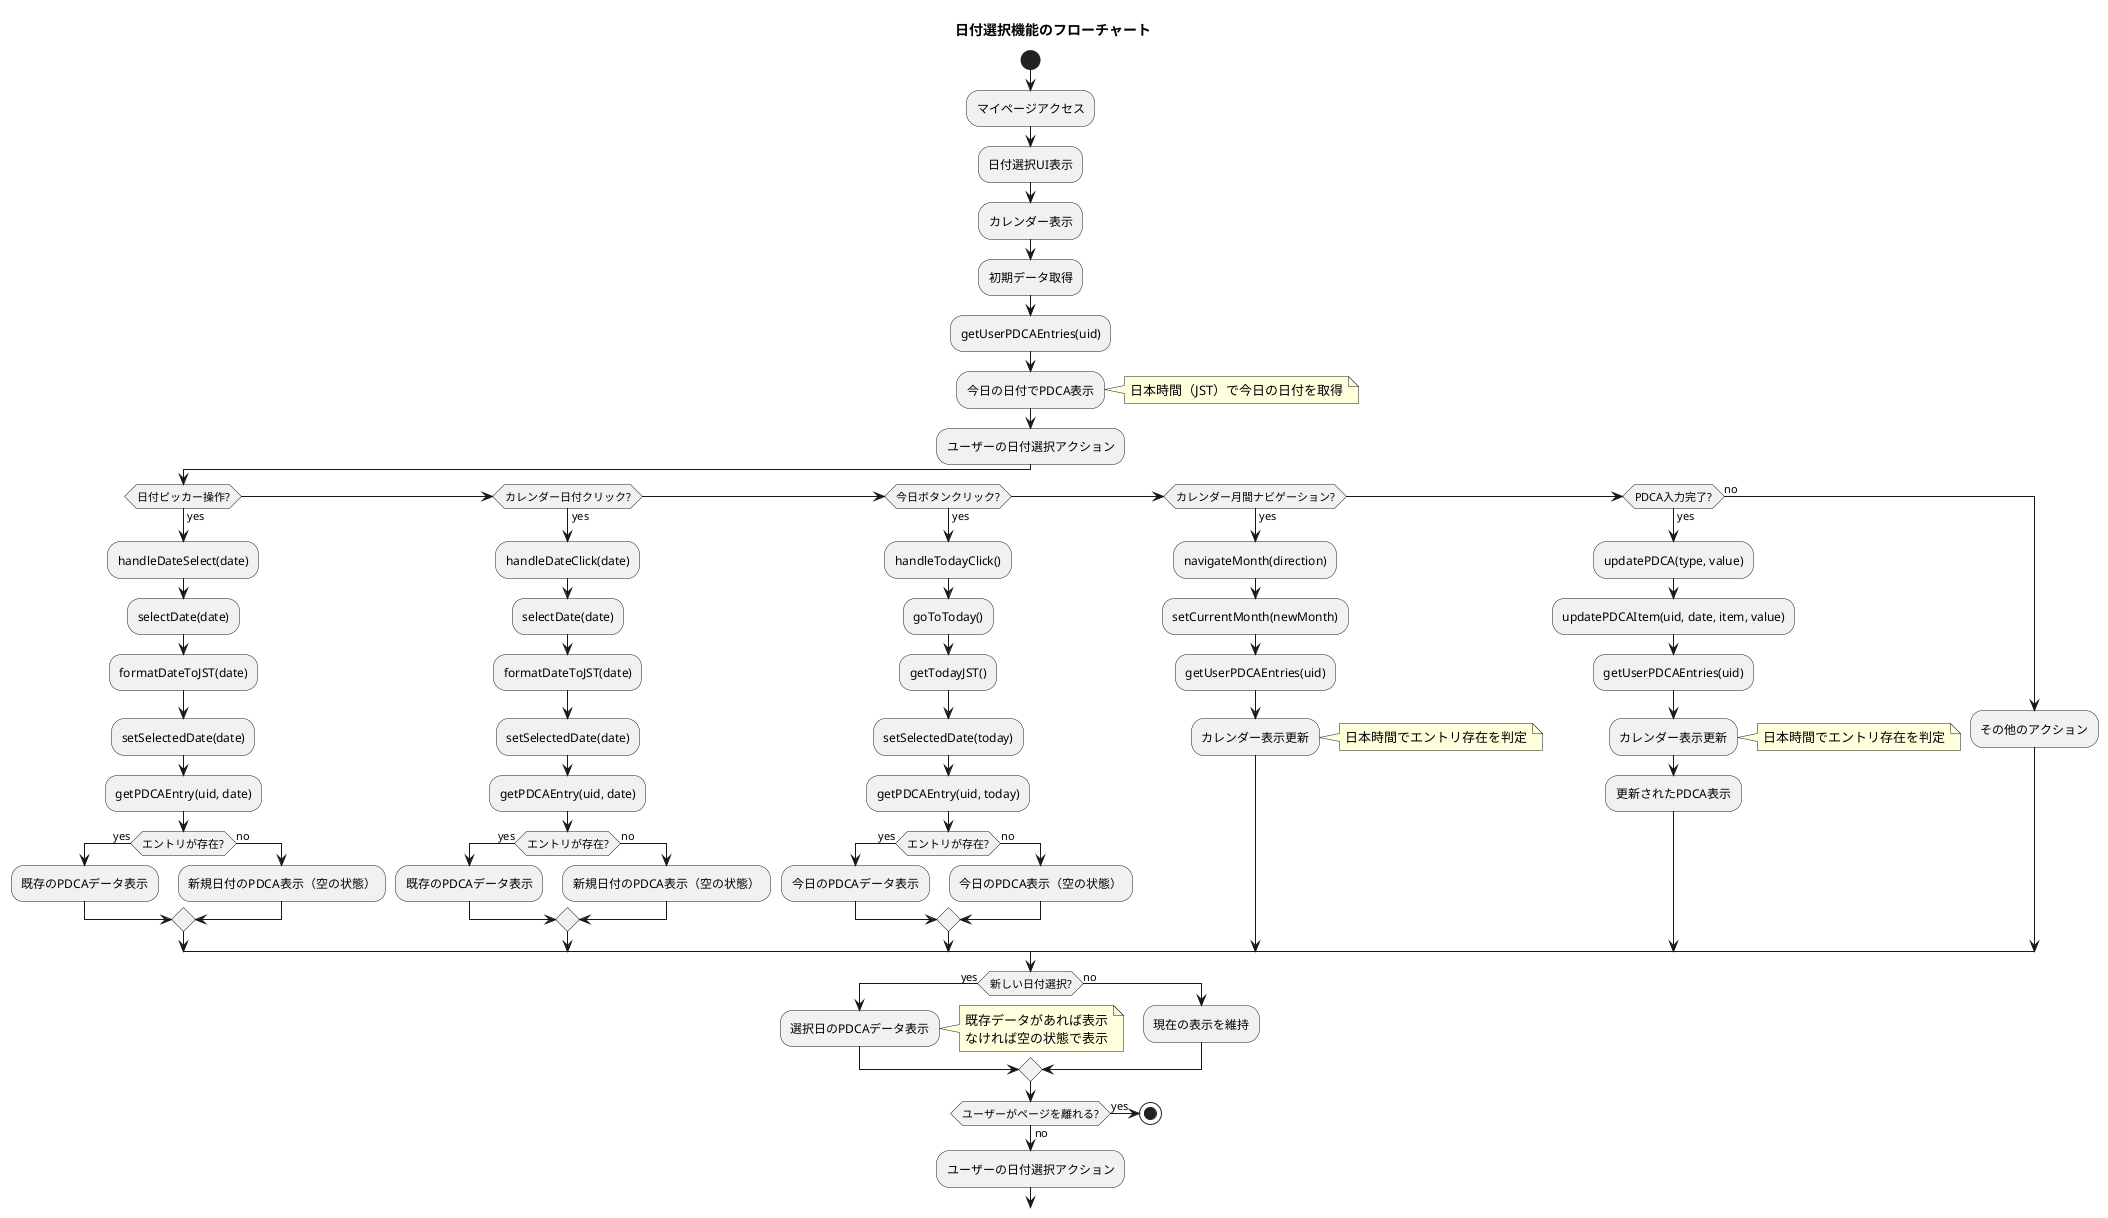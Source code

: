 @startuml
title 日付選択機能のフローチャート

start

:マイページアクセス;

:日付選択UI表示;
:カレンダー表示;

:初期データ取得;
:getUserPDCAEntries(uid);

:今日の日付でPDCA表示;
note right: 日本時間（JST）で今日の日付を取得

:ユーザーの日付選択アクション;

if (日付ピッカー操作?) then (yes)
  :handleDateSelect(date);
  :selectDate(date);
  :formatDateToJST(date);
  :setSelectedDate(date);
  :getPDCAEntry(uid, date);
  
  if (エントリが存在?) then (yes)
    :既存のPDCAデータ表示;
  else (no)
    :新規日付のPDCA表示（空の状態）;
  endif
  
elseif (カレンダー日付クリック?) then (yes)
  :handleDateClick(date);
  :selectDate(date);
  :formatDateToJST(date);
  :setSelectedDate(date);
  :getPDCAEntry(uid, date);
  
  if (エントリが存在?) then (yes)
    :既存のPDCAデータ表示;
  else (no)
    :新規日付のPDCA表示（空の状態）;
  endif
  
elseif (今日ボタンクリック?) then (yes)
  :handleTodayClick();
  :goToToday();
  :getTodayJST();
  :setSelectedDate(today);
  :getPDCAEntry(uid, today);
  
  if (エントリが存在?) then (yes)
    :今日のPDCAデータ表示;
  else (no)
    :今日のPDCA表示（空の状態）;
  endif
  
elseif (カレンダー月間ナビゲーション?) then (yes)
  :navigateMonth(direction);
  :setCurrentMonth(newMonth);
  :getUserPDCAEntries(uid);
  :カレンダー表示更新;
  note right: 日本時間でエントリ存在を判定
  
elseif (PDCA入力完了?) then (yes)
  :updatePDCA(type, value);
  :updatePDCAItem(uid, date, item, value);
  :getUserPDCAEntries(uid);
  :カレンダー表示更新;
  note right: 日本時間でエントリ存在を判定
  :更新されたPDCA表示;
  
else (no)
  :その他のアクション;
endif

if (新しい日付選択?) then (yes)
  :選択日のPDCAデータ表示;
  note right: 既存データがあれば表示\nなければ空の状態で表示
else (no)
  :現在の表示を維持;
endif

if (ユーザーがページを離れる?) then (yes)
  stop
else (no)
  :ユーザーの日付選択アクション;
endif

/'
note over start, stop
**新規追加機能 (2025-08-15)**

**日付選択の3つの方法**:
1. **日付ピッカー**: 直接的な日付入力
2. **カレンダー**: 視覚的な日付選択
3. **今日ボタン**: 素早い今日へのアクセス

**データ表示の2つのパターン**:
1. **既存データ**: 該当日にPDCAエントリが存在
2. **新規データ**: 該当日にPDCAエントリが存在しない

**リアルタイム更新**:
- PDCA入力後のカレンダー表示更新
- エントリ存在の視覚的フィードバック
- 日付変更時の即座データ取得

**日本時間対応 (2025-08-16)**:
- **formatDateToJST()**: 日付を日本時間のYYYY-MM-DD形式に変換
- **getTodayJST()**: 今日の日付を日本時間で取得
- **isTodayJST()**: 日付が今日かどうかを日本時間で判定
- **formatDateToJapanese()**: 日付を日本語形式で表示
- **getMonthNameJST()**: 月名を日本語で取得
- **UTC時間問題の解決**: toISOString()による9時間のずれを修正
- **一貫性の確保**: すべての日付処理で日本時間を使用
end note
'/

@enduml
